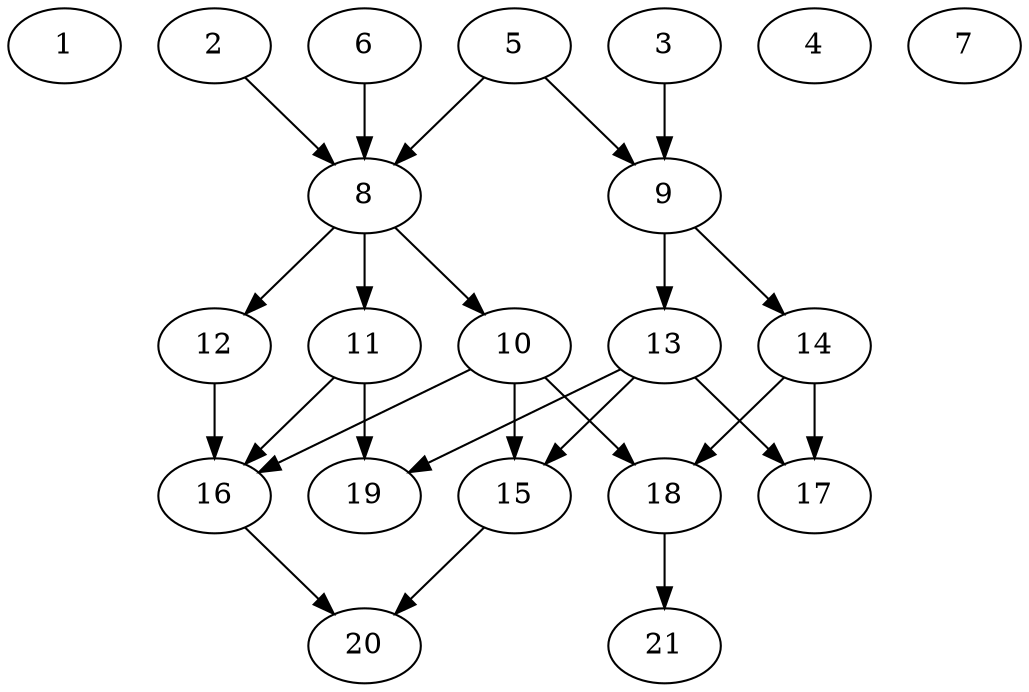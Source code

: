 // DAG (tier=2-normal, mode=data, n=21, ccr=0.429, fat=0.550, density=0.407, regular=0.423, jump=0.168, mindata=2097152, maxdata=16777216)
// DAG automatically generated by daggen at Sun Aug 24 16:33:34 2025
// /home/ermia/Project/Environments/daggen/bin/daggen --dot --ccr 0.429 --fat 0.550 --regular 0.423 --density 0.407 --jump 0.168 --mindata 2097152 --maxdata 16777216 -n 21 
digraph G {
  1 [size="3495917107985497088", alpha="0.15", expect_size="1747958553992748544"]
  2 [size="123511789444560560", alpha="0.02", expect_size="61755894722280280"]
  2 -> 8 [size ="287373652918272"]
  3 [size="542777621974097728", alpha="0.03", expect_size="271388810987048864"]
  3 -> 9 [size ="232269180567552"]
  4 [size="1897669855215052032", alpha="0.09", expect_size="948834927607526016"]
  5 [size="1371478754852864000000", alpha="0.03", expect_size="685739377426432000000"]
  5 -> 8 [size ="987527905280000"]
  5 -> 9 [size ="987527905280000"]
  6 [size="954988113968267904", alpha="0.02", expect_size="477494056984133952"]
  6 -> 8 [size ="737909279817728"]
  7 [size="2621996239618530816", alpha="0.15", expect_size="1310998119809265408"]
  8 [size="21982993422518100", alpha="0.07", expect_size="10991496711259050"]
  8 -> 10 [size ="553097835315200"]
  8 -> 11 [size ="553097835315200"]
  8 -> 12 [size ="553097835315200"]
  9 [size="109908790290161664", alpha="0.07", expect_size="54954395145080832"]
  9 -> 13 [size ="72606455693312"]
  9 -> 14 [size ="72606455693312"]
  10 [size="12690592504770276", alpha="0.15", expect_size="6345296252385138"]
  10 -> 15 [size ="740902024773632"]
  10 -> 16 [size ="740902024773632"]
  10 -> 18 [size ="740902024773632"]
  11 [size="4165596516007100284928", alpha="0.09", expect_size="2082798258003550142464"]
  11 -> 16 [size ="2071133633380352"]
  11 -> 19 [size ="2071133633380352"]
  12 [size="1889039932632516", alpha="0.13", expect_size="944519966316258"]
  12 -> 16 [size ="48197661622272"]
  13 [size="19104551470960124", alpha="0.18", expect_size="9552275735480062"]
  13 -> 15 [size ="528848047308800"]
  13 -> 17 [size ="528848047308800"]
  13 -> 19 [size ="528848047308800"]
  14 [size="106677549692253280", alpha="0.09", expect_size="53338774846126640"]
  14 -> 17 [size ="1725237032910848"]
  14 -> 18 [size ="1725237032910848"]
  15 [size="920065172057030912", alpha="0.05", expect_size="460032586028515456"]
  15 -> 20 [size ="1651691950702592"]
  16 [size="1478427148288000000000", alpha="0.14", expect_size="739213574144000000000"]
  16 -> 20 [size ="1038221312000000"]
  17 [size="3929233029179899904000", alpha="0.09", expect_size="1964616514589949952000"]
  18 [size="63479431576883776", alpha="0.17", expect_size="31739715788441888"]
  18 -> 21 [size ="1878387974995968"]
  19 [size="10235229009609396", alpha="0.12", expect_size="5117614504804698"]
  20 [size="852409382612341376", alpha="0.01", expect_size="426204691306170688"]
  21 [size="73959220482182288", alpha="0.11", expect_size="36979610241091144"]
}